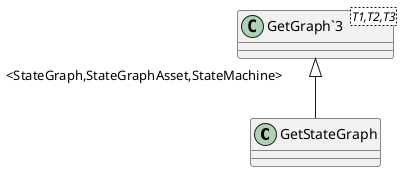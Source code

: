 @startuml
class GetStateGraph {
}
class "GetGraph`3"<T1,T2,T3> {
}
"GetGraph`3" "<StateGraph,StateGraphAsset,StateMachine>" <|-- GetStateGraph
@enduml
